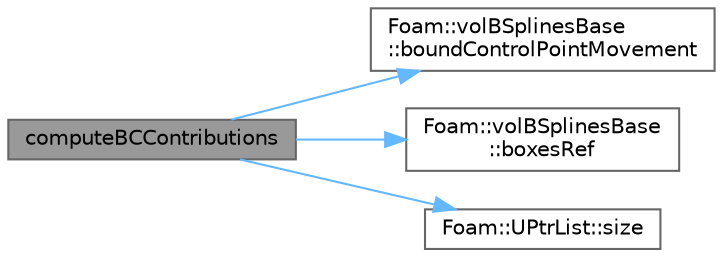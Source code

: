 digraph "computeBCContributions"
{
 // LATEX_PDF_SIZE
  bgcolor="transparent";
  edge [fontname=Helvetica,fontsize=10,labelfontname=Helvetica,labelfontsize=10];
  node [fontname=Helvetica,fontsize=10,shape=box,height=0.2,width=0.4];
  rankdir="LR";
  Node1 [id="Node000001",label="computeBCContributions",height=0.2,width=0.4,color="gray40", fillcolor="grey60", style="filled", fontcolor="black",tooltip=" "];
  Node1 -> Node2 [id="edge1_Node000001_Node000002",color="steelblue1",style="solid",tooltip=" "];
  Node2 [id="Node000002",label="Foam::volBSplinesBase\l::boundControlPointMovement",height=0.2,width=0.4,color="grey40", fillcolor="white", style="filled",URL="$classFoam_1_1volBSplinesBase.html#ab9db7bf52cf78f36bc7fbc0e3d214ce2",tooltip=" "];
  Node1 -> Node3 [id="edge2_Node000001_Node000003",color="steelblue1",style="solid",tooltip=" "];
  Node3 [id="Node000003",label="Foam::volBSplinesBase\l::boxesRef",height=0.2,width=0.4,color="grey40", fillcolor="white", style="filled",URL="$classFoam_1_1volBSplinesBase.html#aa0e7eae516c22f6fb62e6dda69c3492b",tooltip=" "];
  Node1 -> Node4 [id="edge3_Node000001_Node000004",color="steelblue1",style="solid",tooltip=" "];
  Node4 [id="Node000004",label="Foam::UPtrList::size",height=0.2,width=0.4,color="grey40", fillcolor="white", style="filled",URL="$classFoam_1_1UPtrList.html#a95603446b248fe1ecf5dc59bcc2eaff0",tooltip=" "];
}
